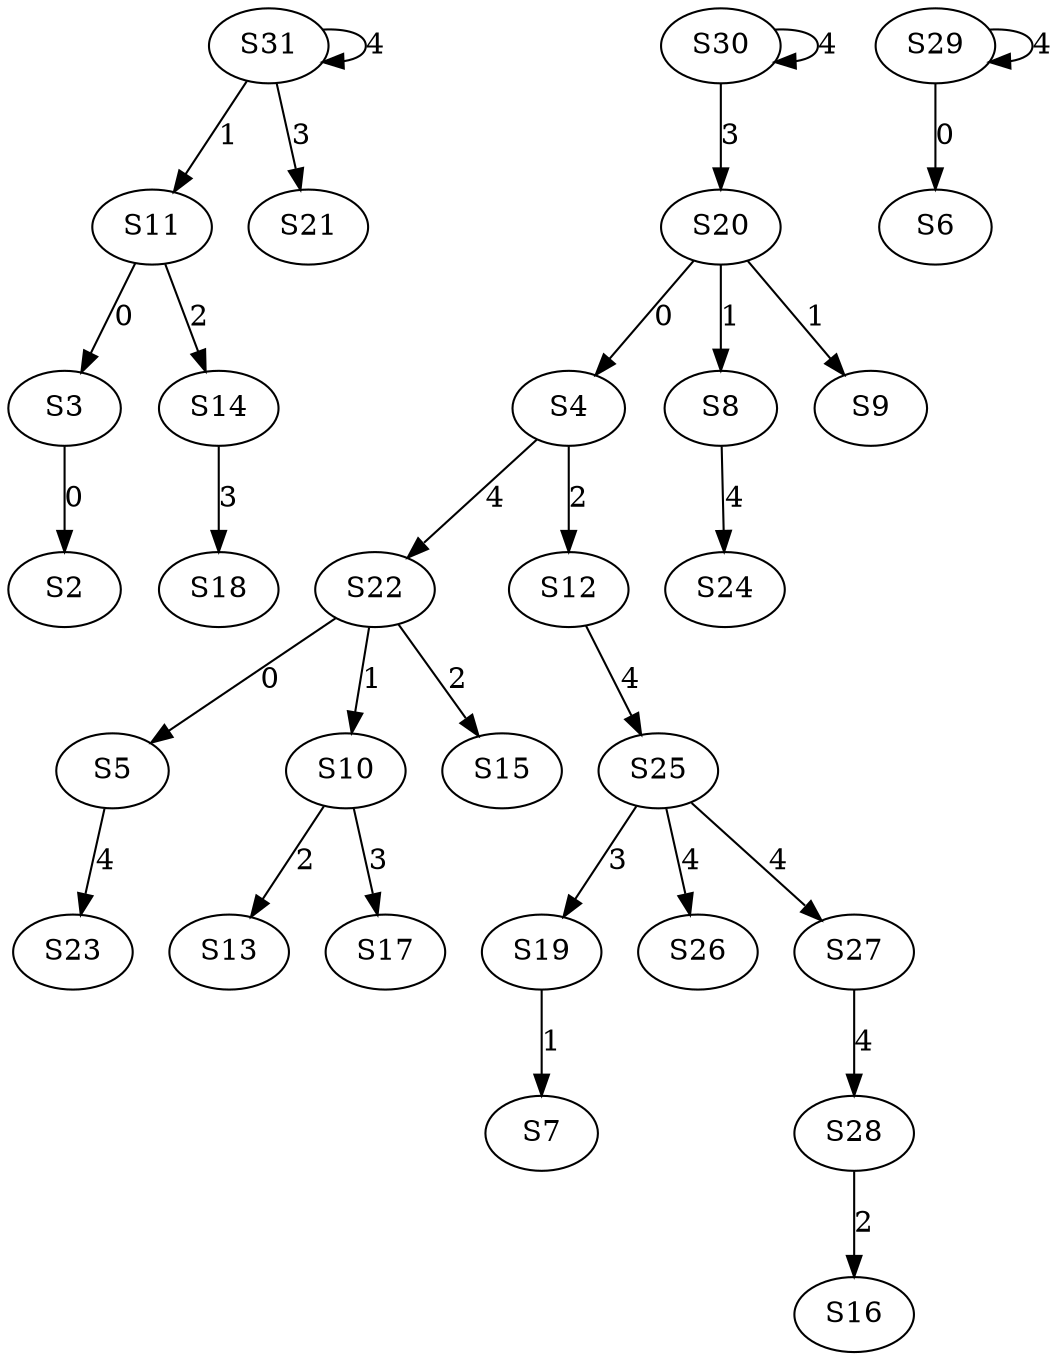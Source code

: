 strict digraph {
	S3 -> S2 [ label = 0 ];
	S11 -> S3 [ label = 0 ];
	S20 -> S4 [ label = 0 ];
	S22 -> S5 [ label = 0 ];
	S29 -> S6 [ label = 0 ];
	S19 -> S7 [ label = 1 ];
	S20 -> S8 [ label = 1 ];
	S20 -> S9 [ label = 1 ];
	S22 -> S10 [ label = 1 ];
	S31 -> S11 [ label = 1 ];
	S4 -> S12 [ label = 2 ];
	S10 -> S13 [ label = 2 ];
	S11 -> S14 [ label = 2 ];
	S22 -> S15 [ label = 2 ];
	S28 -> S16 [ label = 2 ];
	S10 -> S17 [ label = 3 ];
	S14 -> S18 [ label = 3 ];
	S25 -> S19 [ label = 3 ];
	S30 -> S20 [ label = 3 ];
	S31 -> S21 [ label = 3 ];
	S4 -> S22 [ label = 4 ];
	S5 -> S23 [ label = 4 ];
	S8 -> S24 [ label = 4 ];
	S12 -> S25 [ label = 4 ];
	S25 -> S26 [ label = 4 ];
	S25 -> S27 [ label = 4 ];
	S27 -> S28 [ label = 4 ];
	S29 -> S29 [ label = 4 ];
	S30 -> S30 [ label = 4 ];
	S31 -> S31 [ label = 4 ];
}